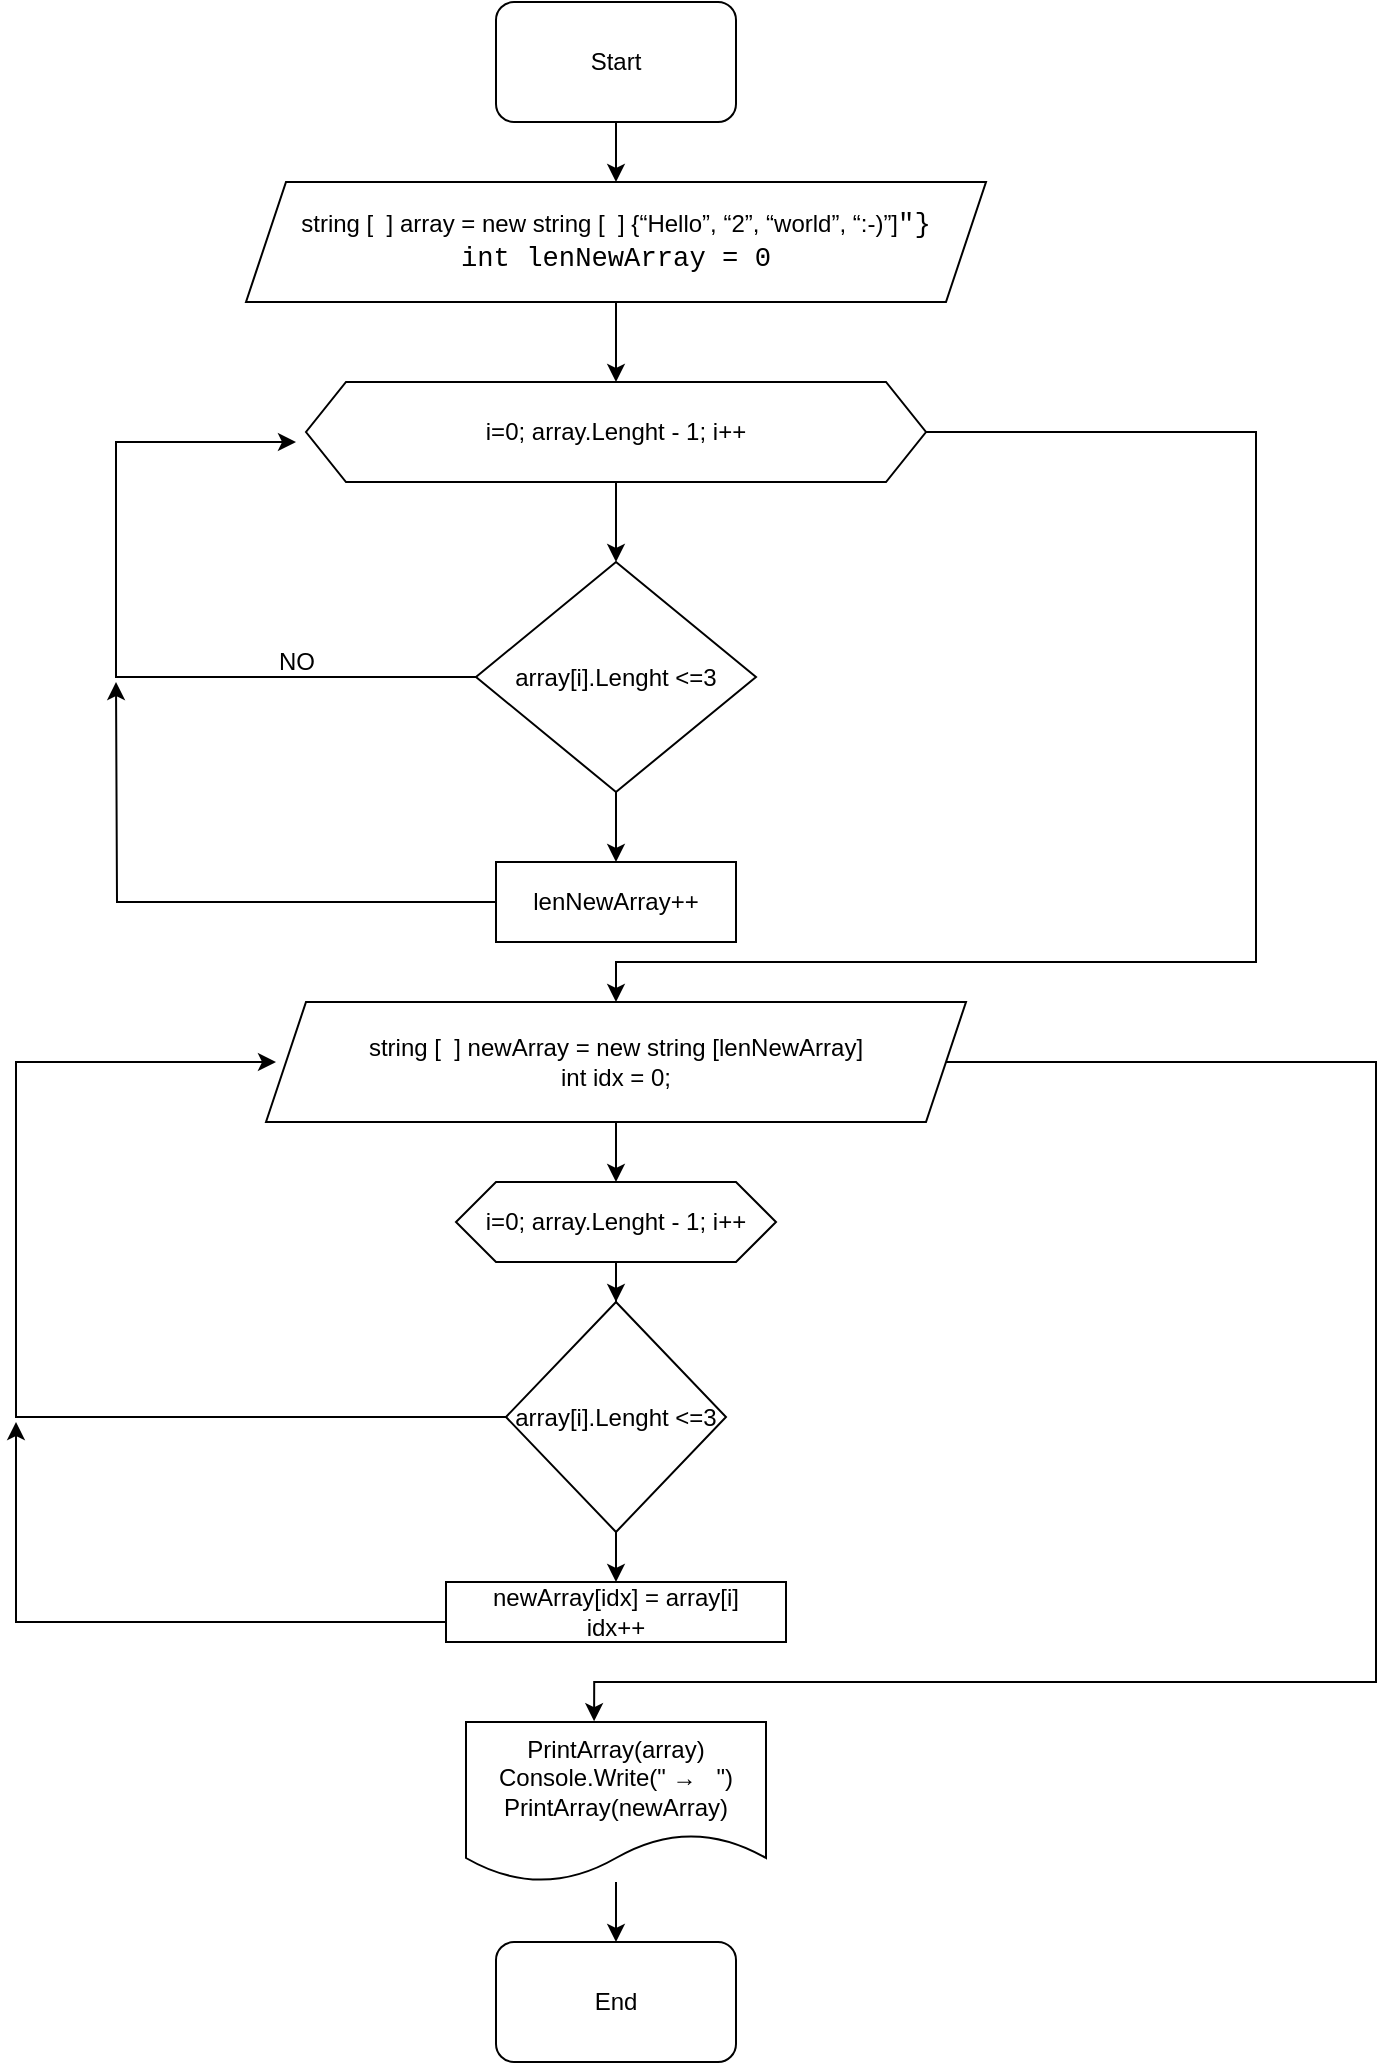 <mxfile version="21.1.1" type="device">
  <diagram name="Страница 1" id="lsxs6QhjoHviTf4Cgaes">
    <mxGraphModel dx="1980" dy="1130" grid="1" gridSize="10" guides="1" tooltips="1" connect="1" arrows="1" fold="1" page="1" pageScale="1" pageWidth="827" pageHeight="1169" math="0" shadow="0">
      <root>
        <mxCell id="0" />
        <mxCell id="1" parent="0" />
        <mxCell id="_CcYQ0fe2_XvG1VBKryh-6" value="" style="edgeStyle=orthogonalEdgeStyle;rounded=0;orthogonalLoop=1;jettySize=auto;html=1;" edge="1" parent="1" source="_CcYQ0fe2_XvG1VBKryh-1" target="_CcYQ0fe2_XvG1VBKryh-5">
          <mxGeometry relative="1" as="geometry" />
        </mxCell>
        <mxCell id="_CcYQ0fe2_XvG1VBKryh-1" value="string [&amp;nbsp; ] array = new string [&amp;nbsp; ] {“Hello”, “2”, “world”, “:-)”]&lt;span style=&quot;color: var(--color-prettylights-syntax-string); background-color: var(--color-canvas-subtle); font-family: ui-monospace, SFMono-Regular, &amp;quot;SF Mono&amp;quot;, Menlo, Consolas, &amp;quot;Liberation Mono&amp;quot;, monospace; font-size: 13.6px; text-align: start; box-sizing: border-box;&quot; class=&quot;pl-pds&quot;&gt;&quot;}&lt;br&gt;int lenNewArray = 0&lt;br&gt;&lt;/span&gt;" style="shape=parallelogram;perimeter=parallelogramPerimeter;whiteSpace=wrap;html=1;fixedSize=1;" vertex="1" parent="1">
          <mxGeometry x="235" y="90" width="370" height="60" as="geometry" />
        </mxCell>
        <mxCell id="_CcYQ0fe2_XvG1VBKryh-4" value="" style="edgeStyle=orthogonalEdgeStyle;rounded=0;orthogonalLoop=1;jettySize=auto;html=1;" edge="1" parent="1" source="_CcYQ0fe2_XvG1VBKryh-3" target="_CcYQ0fe2_XvG1VBKryh-1">
          <mxGeometry relative="1" as="geometry" />
        </mxCell>
        <mxCell id="_CcYQ0fe2_XvG1VBKryh-3" value="Start" style="rounded=1;whiteSpace=wrap;html=1;" vertex="1" parent="1">
          <mxGeometry x="360" width="120" height="60" as="geometry" />
        </mxCell>
        <mxCell id="_CcYQ0fe2_XvG1VBKryh-8" value="" style="edgeStyle=orthogonalEdgeStyle;rounded=0;orthogonalLoop=1;jettySize=auto;html=1;" edge="1" parent="1" source="_CcYQ0fe2_XvG1VBKryh-5" target="_CcYQ0fe2_XvG1VBKryh-7">
          <mxGeometry relative="1" as="geometry" />
        </mxCell>
        <mxCell id="_CcYQ0fe2_XvG1VBKryh-25" value="" style="edgeStyle=orthogonalEdgeStyle;rounded=0;orthogonalLoop=1;jettySize=auto;html=1;entryX=0.5;entryY=0;entryDx=0;entryDy=0;" edge="1" parent="1" source="_CcYQ0fe2_XvG1VBKryh-5" target="_CcYQ0fe2_XvG1VBKryh-11">
          <mxGeometry relative="1" as="geometry">
            <mxPoint x="420" y="480" as="targetPoint" />
            <Array as="points">
              <mxPoint x="740" y="215" />
              <mxPoint x="740" y="480" />
              <mxPoint x="420" y="480" />
            </Array>
          </mxGeometry>
        </mxCell>
        <mxCell id="_CcYQ0fe2_XvG1VBKryh-5" value="i=0; array.Lenght - 1; i++" style="shape=hexagon;perimeter=hexagonPerimeter2;whiteSpace=wrap;html=1;fixedSize=1;" vertex="1" parent="1">
          <mxGeometry x="265" y="190" width="310" height="50" as="geometry" />
        </mxCell>
        <mxCell id="_CcYQ0fe2_XvG1VBKryh-10" value="" style="edgeStyle=orthogonalEdgeStyle;rounded=0;orthogonalLoop=1;jettySize=auto;html=1;" edge="1" parent="1" source="_CcYQ0fe2_XvG1VBKryh-7" target="_CcYQ0fe2_XvG1VBKryh-9">
          <mxGeometry relative="1" as="geometry" />
        </mxCell>
        <mxCell id="_CcYQ0fe2_XvG1VBKryh-27" value="" style="edgeStyle=orthogonalEdgeStyle;rounded=0;orthogonalLoop=1;jettySize=auto;html=1;" edge="1" parent="1" source="_CcYQ0fe2_XvG1VBKryh-7">
          <mxGeometry relative="1" as="geometry">
            <mxPoint x="260" y="220" as="targetPoint" />
            <Array as="points">
              <mxPoint x="170" y="337" />
            </Array>
          </mxGeometry>
        </mxCell>
        <mxCell id="_CcYQ0fe2_XvG1VBKryh-7" value="array[i].Lenght &amp;lt;=3" style="rhombus;whiteSpace=wrap;html=1;" vertex="1" parent="1">
          <mxGeometry x="350" y="280" width="140" height="115" as="geometry" />
        </mxCell>
        <mxCell id="_CcYQ0fe2_XvG1VBKryh-29" value="" style="edgeStyle=orthogonalEdgeStyle;rounded=0;orthogonalLoop=1;jettySize=auto;html=1;" edge="1" parent="1" source="_CcYQ0fe2_XvG1VBKryh-9">
          <mxGeometry relative="1" as="geometry">
            <mxPoint x="170" y="340" as="targetPoint" />
          </mxGeometry>
        </mxCell>
        <mxCell id="_CcYQ0fe2_XvG1VBKryh-9" value="lenNewArray++" style="whiteSpace=wrap;html=1;" vertex="1" parent="1">
          <mxGeometry x="360" y="430" width="120" height="40" as="geometry" />
        </mxCell>
        <mxCell id="_CcYQ0fe2_XvG1VBKryh-17" value="" style="edgeStyle=orthogonalEdgeStyle;rounded=0;orthogonalLoop=1;jettySize=auto;html=1;" edge="1" parent="1" source="_CcYQ0fe2_XvG1VBKryh-11" target="_CcYQ0fe2_XvG1VBKryh-16">
          <mxGeometry relative="1" as="geometry" />
        </mxCell>
        <mxCell id="_CcYQ0fe2_XvG1VBKryh-32" value="" style="edgeStyle=orthogonalEdgeStyle;rounded=0;orthogonalLoop=1;jettySize=auto;html=1;entryX=0.427;entryY=-0.005;entryDx=0;entryDy=0;entryPerimeter=0;" edge="1" parent="1" source="_CcYQ0fe2_XvG1VBKryh-11" target="_CcYQ0fe2_XvG1VBKryh-22">
          <mxGeometry relative="1" as="geometry">
            <mxPoint x="500" y="850" as="targetPoint" />
            <Array as="points">
              <mxPoint x="800" y="530" />
              <mxPoint x="800" y="840" />
              <mxPoint x="409" y="840" />
            </Array>
          </mxGeometry>
        </mxCell>
        <mxCell id="_CcYQ0fe2_XvG1VBKryh-11" value="string [&amp;nbsp; ] newArray = new string [lenNewArray]&lt;br style=&quot;border-color: var(--border-color);&quot;&gt;int idx = 0;" style="shape=parallelogram;perimeter=parallelogramPerimeter;whiteSpace=wrap;html=1;fixedSize=1;" vertex="1" parent="1">
          <mxGeometry x="245" y="500" width="350" height="60" as="geometry" />
        </mxCell>
        <mxCell id="_CcYQ0fe2_XvG1VBKryh-19" value="" style="edgeStyle=orthogonalEdgeStyle;rounded=0;orthogonalLoop=1;jettySize=auto;html=1;" edge="1" parent="1" source="_CcYQ0fe2_XvG1VBKryh-16" target="_CcYQ0fe2_XvG1VBKryh-18">
          <mxGeometry relative="1" as="geometry" />
        </mxCell>
        <mxCell id="_CcYQ0fe2_XvG1VBKryh-16" value="i=0; array.Lenght - 1; i++" style="shape=hexagon;perimeter=hexagonPerimeter2;whiteSpace=wrap;html=1;fixedSize=1;" vertex="1" parent="1">
          <mxGeometry x="340" y="590" width="160" height="40" as="geometry" />
        </mxCell>
        <mxCell id="_CcYQ0fe2_XvG1VBKryh-21" value="" style="edgeStyle=orthogonalEdgeStyle;rounded=0;orthogonalLoop=1;jettySize=auto;html=1;" edge="1" parent="1" source="_CcYQ0fe2_XvG1VBKryh-18" target="_CcYQ0fe2_XvG1VBKryh-20">
          <mxGeometry relative="1" as="geometry" />
        </mxCell>
        <mxCell id="_CcYQ0fe2_XvG1VBKryh-34" value="" style="edgeStyle=orthogonalEdgeStyle;rounded=0;orthogonalLoop=1;jettySize=auto;html=1;" edge="1" parent="1" source="_CcYQ0fe2_XvG1VBKryh-18">
          <mxGeometry relative="1" as="geometry">
            <mxPoint x="250" y="530" as="targetPoint" />
            <Array as="points">
              <mxPoint x="120" y="707" />
              <mxPoint x="120" y="530" />
            </Array>
          </mxGeometry>
        </mxCell>
        <mxCell id="_CcYQ0fe2_XvG1VBKryh-18" value="array[i].Lenght &amp;lt;=3" style="rhombus;whiteSpace=wrap;html=1;" vertex="1" parent="1">
          <mxGeometry x="365" y="650" width="110" height="115" as="geometry" />
        </mxCell>
        <mxCell id="_CcYQ0fe2_XvG1VBKryh-36" value="" style="edgeStyle=orthogonalEdgeStyle;rounded=0;orthogonalLoop=1;jettySize=auto;html=1;" edge="1" parent="1" source="_CcYQ0fe2_XvG1VBKryh-20">
          <mxGeometry relative="1" as="geometry">
            <mxPoint x="120" y="710" as="targetPoint" />
            <Array as="points">
              <mxPoint x="120" y="810" />
              <mxPoint x="120" y="710" />
            </Array>
          </mxGeometry>
        </mxCell>
        <mxCell id="_CcYQ0fe2_XvG1VBKryh-20" value="newArray[idx] = array[i]&lt;br&gt;idx++" style="whiteSpace=wrap;html=1;" vertex="1" parent="1">
          <mxGeometry x="335" y="790" width="170" height="30" as="geometry" />
        </mxCell>
        <mxCell id="_CcYQ0fe2_XvG1VBKryh-38" value="" style="edgeStyle=orthogonalEdgeStyle;rounded=0;orthogonalLoop=1;jettySize=auto;html=1;" edge="1" parent="1" source="_CcYQ0fe2_XvG1VBKryh-22" target="_CcYQ0fe2_XvG1VBKryh-37">
          <mxGeometry relative="1" as="geometry" />
        </mxCell>
        <mxCell id="_CcYQ0fe2_XvG1VBKryh-22" value="PrintArray(array)&lt;br&gt;Console.Write(&quot;&amp;nbsp;→&amp;nbsp; &amp;nbsp;&quot;)&lt;br&gt;PrintArray(newArray)" style="shape=document;whiteSpace=wrap;html=1;boundedLbl=1;" vertex="1" parent="1">
          <mxGeometry x="345" y="860" width="150" height="80" as="geometry" />
        </mxCell>
        <mxCell id="_CcYQ0fe2_XvG1VBKryh-30" value="NO" style="text;html=1;align=center;verticalAlign=middle;resizable=0;points=[];autosize=1;strokeColor=none;fillColor=none;" vertex="1" parent="1">
          <mxGeometry x="240" y="315" width="40" height="30" as="geometry" />
        </mxCell>
        <mxCell id="_CcYQ0fe2_XvG1VBKryh-37" value="End" style="rounded=1;whiteSpace=wrap;html=1;" vertex="1" parent="1">
          <mxGeometry x="360" y="970" width="120" height="60" as="geometry" />
        </mxCell>
      </root>
    </mxGraphModel>
  </diagram>
</mxfile>
